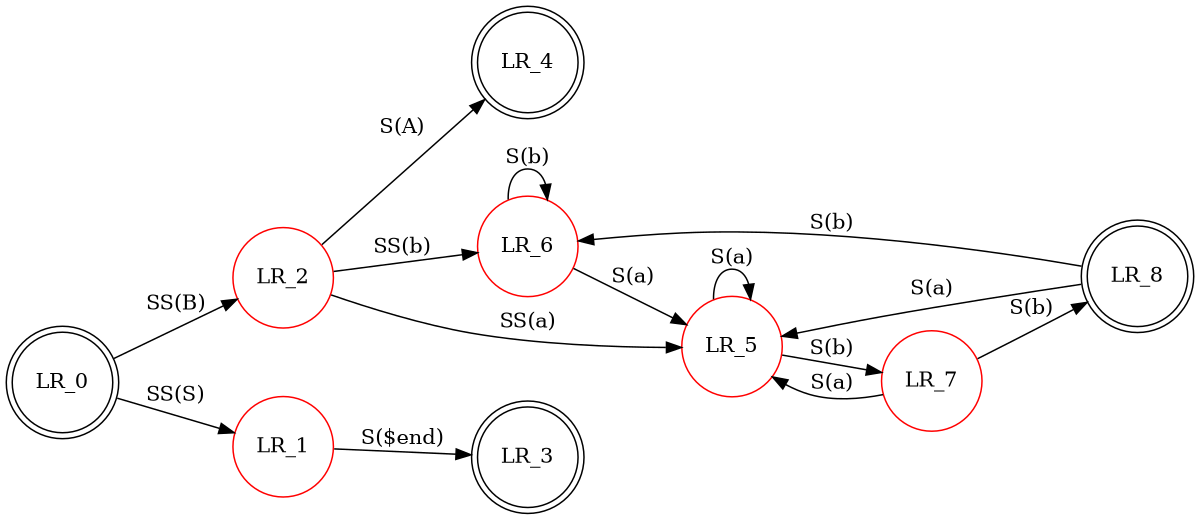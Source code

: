 digraph finite_state_machine {
	rankdir=LR;
	size="8,5"
	node [shape = doublecircle]; LR_0 LR_3 LR_4 LR_8;
	node [shape = circle, color = red];
    LR_2 LR_4;
	LR_0 -> LR_2 [ label = "SS(B)" ];
	LR_0 -> LR_1 [ label = "SS(S)" ];
	LR_1 -> LR_3 [ label = "S($end)" ];
	LR_2 -> LR_6 [ label = "SS(b)" ];
	LR_2 -> LR_5 [ label = "SS(a)" ];
	LR_2 -> LR_4 [ label = "S(A)" ];
	LR_5 -> LR_7 [ label = "S(b)" ];
	LR_5 -> LR_5 [ label = "S(a)" ];
	LR_6 -> LR_6 [ label = "S(b)" ];
	LR_6 -> LR_5 [ label = "S(a)" ];
	LR_7 -> LR_8 [ label = "S(b)" ];
	LR_7 -> LR_5 [ label = "S(a)" ];
	LR_8 -> LR_6 [ label = "S(b)" ];
	LR_8 -> LR_5 [ label = "S(a)" ];
}
